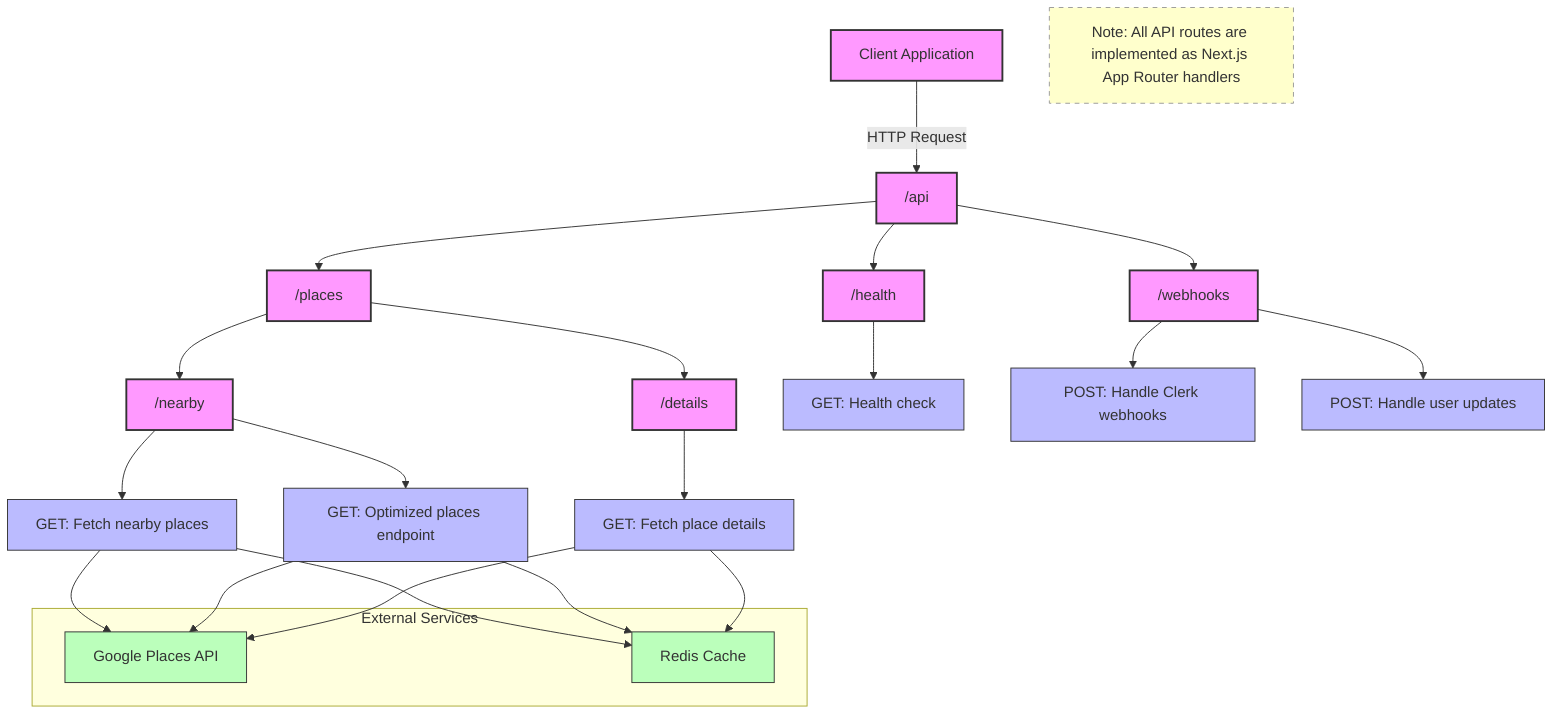 flowchart TD
    %% API Structure Diagram for Emoji Map
    %% Main API endpoints and their relationships
    
    %% Define styles
    classDef apiEndpoint fill:#f9f,stroke:#333,stroke-width:2px
    classDef handler fill:#bbf,stroke:#333,stroke-width:1px
    classDef external fill:#bfb,stroke:#333,stroke-width:1px
    
    %% Client and main API route
    Client[Client Application]:::apiEndpoint --> |HTTP Request| API["/api"]:::apiEndpoint
    
    %% Main API categories
    API --> Places["/places"]:::apiEndpoint
    API --> Health["/health"]:::apiEndpoint
    API --> Webhooks["/webhooks"]:::apiEndpoint
    
    %% Places endpoints
    Places --> PlacesNearby["/nearby"]:::apiEndpoint
    Places --> PlacesDetails["/details"]:::apiEndpoint
    
    %% Places handlers
    PlacesNearby --> PlacesNearbyHandler["GET: Fetch nearby places"]:::handler
    PlacesNearby --> PlacesNewHandler["GET: Optimized places endpoint"]:::handler
    
    PlacesDetails --> PlacesDetailsHandler["GET: Fetch place details"]:::handler
    
    %% Health and Webhooks handlers
    Health --> HealthHandler["GET: Health check"]:::handler
    
    Webhooks --> WebhooksHandler["POST: Handle Clerk webhooks"]:::handler
    Webhooks --> WebhooksUpdateHandler["POST: Handle user updates"]:::handler
    
    %% External services
    PlacesNearbyHandler --> GooglePlacesAPI["Google Places API"]:::external
    PlacesNewHandler --> GooglePlacesAPI
    PlacesDetailsHandler --> GooglePlacesAPI
    
    PlacesNearbyHandler --> Redis["Redis Cache"]:::external
    PlacesNewHandler --> Redis
    PlacesDetailsHandler --> Redis
    
    %% Add notes
    subgraph "External Services"
        GooglePlacesAPI
        Redis
    end
    
    %% Add a note
    note["Note: All API routes are implemented as Next.js App Router handlers"]
    style note fill:#ffffcc,stroke:#999,stroke-width:1px,stroke-dasharray: 5 5